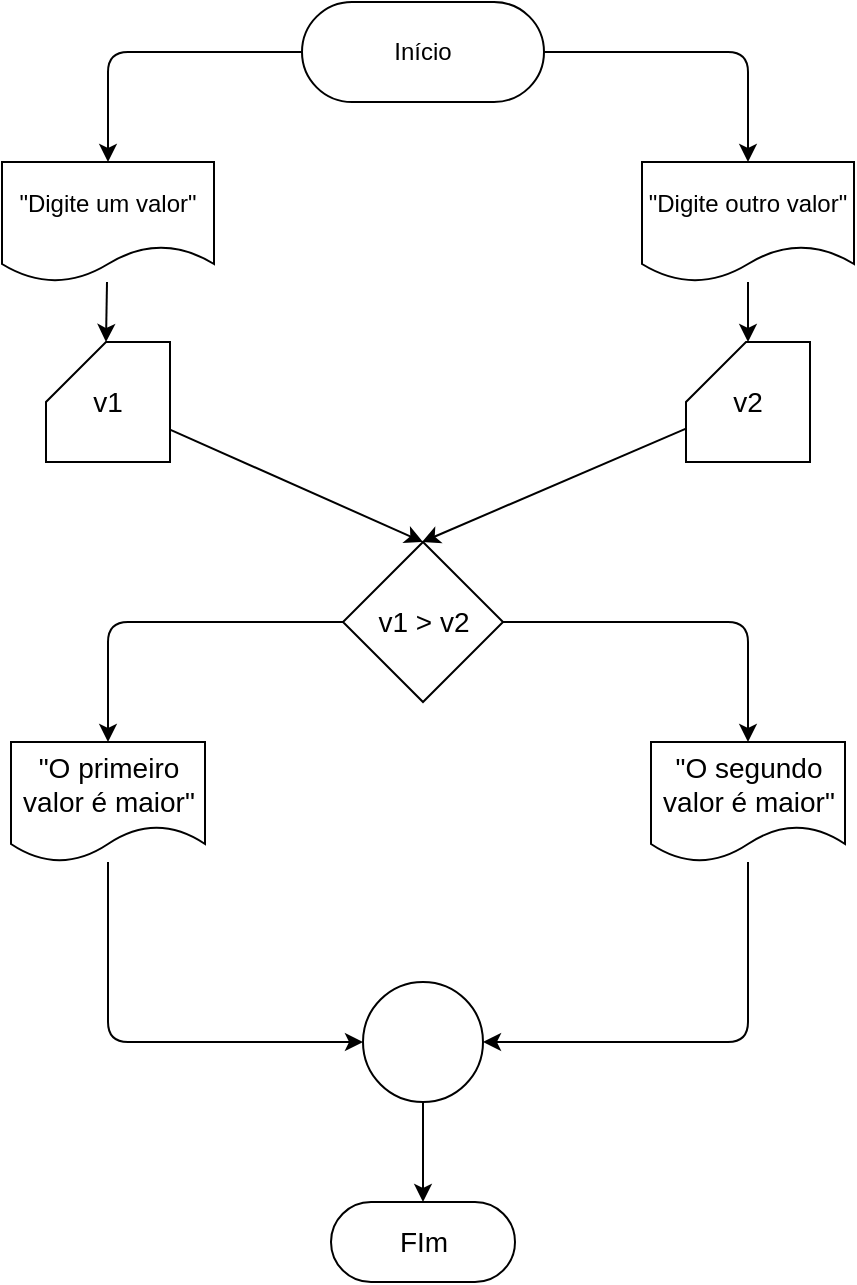 <mxfile>
    <diagram id="xDy3-FYPMfVufIT19xUY" name="Page-1">
        <mxGraphModel dx="798" dy="610" grid="1" gridSize="10" guides="1" tooltips="1" connect="1" arrows="1" fold="1" page="1" pageScale="1" pageWidth="827" pageHeight="1169" math="0" shadow="0">
            <root>
                <mxCell id="0"/>
                <mxCell id="1" parent="0"/>
                <mxCell id="6" style="edgeStyle=none;html=1;entryX=0.5;entryY=0;entryDx=0;entryDy=0;" edge="1" parent="1" source="2" target="3">
                    <mxGeometry relative="1" as="geometry">
                        <Array as="points">
                            <mxPoint x="263" y="65"/>
                        </Array>
                    </mxGeometry>
                </mxCell>
                <mxCell id="7" style="edgeStyle=none;html=1;entryX=0.5;entryY=0;entryDx=0;entryDy=0;" edge="1" parent="1" source="2" target="4">
                    <mxGeometry relative="1" as="geometry">
                        <Array as="points">
                            <mxPoint x="583" y="65"/>
                        </Array>
                    </mxGeometry>
                </mxCell>
                <mxCell id="2" value="Início" style="rounded=1;whiteSpace=wrap;html=1;arcSize=50;" vertex="1" parent="1">
                    <mxGeometry x="360" y="40" width="121" height="50" as="geometry"/>
                </mxCell>
                <mxCell id="10" style="edgeStyle=none;html=1;entryX=0;entryY=0;entryDx=30;entryDy=0;entryPerimeter=0;fontSize=14;" edge="1" parent="1" source="3" target="8">
                    <mxGeometry relative="1" as="geometry"/>
                </mxCell>
                <mxCell id="3" value="&quot;Digite um valor&quot;" style="shape=document;whiteSpace=wrap;html=1;boundedLbl=1;" vertex="1" parent="1">
                    <mxGeometry x="210" y="120" width="106" height="60" as="geometry"/>
                </mxCell>
                <mxCell id="11" style="edgeStyle=none;html=1;entryX=0.5;entryY=0;entryDx=0;entryDy=0;entryPerimeter=0;fontSize=14;" edge="1" parent="1" source="4" target="9">
                    <mxGeometry relative="1" as="geometry"/>
                </mxCell>
                <mxCell id="4" value="&quot;Digite outro valor&quot;" style="shape=document;whiteSpace=wrap;html=1;boundedLbl=1;" vertex="1" parent="1">
                    <mxGeometry x="530" y="120" width="106" height="60" as="geometry"/>
                </mxCell>
                <mxCell id="13" style="edgeStyle=none;html=1;entryX=0.5;entryY=0;entryDx=0;entryDy=0;fontSize=14;" edge="1" parent="1" source="8" target="12">
                    <mxGeometry relative="1" as="geometry"/>
                </mxCell>
                <mxCell id="8" value="&lt;font style=&quot;font-size: 14px&quot;&gt;v1&lt;/font&gt;" style="shape=card;whiteSpace=wrap;html=1;" vertex="1" parent="1">
                    <mxGeometry x="232" y="210" width="62" height="60" as="geometry"/>
                </mxCell>
                <mxCell id="14" style="edgeStyle=none;html=1;fontSize=14;" edge="1" parent="1" source="9">
                    <mxGeometry relative="1" as="geometry">
                        <mxPoint x="420" y="310" as="targetPoint"/>
                    </mxGeometry>
                </mxCell>
                <mxCell id="9" value="&lt;font style=&quot;font-size: 14px&quot;&gt;v2&lt;/font&gt;" style="shape=card;whiteSpace=wrap;html=1;" vertex="1" parent="1">
                    <mxGeometry x="552" y="210" width="62" height="60" as="geometry"/>
                </mxCell>
                <mxCell id="18" style="edgeStyle=none;html=1;entryX=0.5;entryY=0;entryDx=0;entryDy=0;fontSize=14;" edge="1" parent="1" source="12" target="15">
                    <mxGeometry relative="1" as="geometry">
                        <Array as="points">
                            <mxPoint x="263" y="350"/>
                        </Array>
                    </mxGeometry>
                </mxCell>
                <mxCell id="19" style="edgeStyle=none;html=1;entryX=0.5;entryY=0;entryDx=0;entryDy=0;fontSize=14;" edge="1" parent="1" source="12" target="17">
                    <mxGeometry relative="1" as="geometry">
                        <Array as="points">
                            <mxPoint x="583" y="350"/>
                        </Array>
                    </mxGeometry>
                </mxCell>
                <mxCell id="12" value="v1 &amp;gt; v2" style="rhombus;whiteSpace=wrap;html=1;fontSize=14;" vertex="1" parent="1">
                    <mxGeometry x="380.5" y="310" width="80" height="80" as="geometry"/>
                </mxCell>
                <mxCell id="21" style="edgeStyle=none;html=1;entryX=0;entryY=0.5;entryDx=0;entryDy=0;fontSize=14;" edge="1" parent="1" source="15" target="20">
                    <mxGeometry relative="1" as="geometry">
                        <Array as="points">
                            <mxPoint x="263" y="560"/>
                        </Array>
                    </mxGeometry>
                </mxCell>
                <mxCell id="15" value="&quot;O primeiro valor é maior&quot;" style="shape=document;whiteSpace=wrap;html=1;boundedLbl=1;fontSize=14;" vertex="1" parent="1">
                    <mxGeometry x="214.5" y="410" width="97" height="60" as="geometry"/>
                </mxCell>
                <mxCell id="22" style="edgeStyle=none;html=1;entryX=1;entryY=0.5;entryDx=0;entryDy=0;fontSize=14;" edge="1" parent="1" source="17" target="20">
                    <mxGeometry relative="1" as="geometry">
                        <Array as="points">
                            <mxPoint x="583" y="560"/>
                        </Array>
                    </mxGeometry>
                </mxCell>
                <mxCell id="17" value="&quot;O segundo valor é maior&quot;" style="shape=document;whiteSpace=wrap;html=1;boundedLbl=1;fontSize=14;" vertex="1" parent="1">
                    <mxGeometry x="534.5" y="410" width="97" height="60" as="geometry"/>
                </mxCell>
                <mxCell id="24" style="edgeStyle=none;html=1;entryX=0.5;entryY=0;entryDx=0;entryDy=0;fontSize=14;" edge="1" parent="1" source="20" target="23">
                    <mxGeometry relative="1" as="geometry"/>
                </mxCell>
                <mxCell id="20" value="" style="ellipse;whiteSpace=wrap;html=1;aspect=fixed;fontSize=14;" vertex="1" parent="1">
                    <mxGeometry x="390.5" y="530" width="60" height="60" as="geometry"/>
                </mxCell>
                <mxCell id="23" value="FIm" style="rounded=1;whiteSpace=wrap;html=1;fontSize=14;arcSize=50;" vertex="1" parent="1">
                    <mxGeometry x="374.5" y="640" width="92" height="40" as="geometry"/>
                </mxCell>
            </root>
        </mxGraphModel>
    </diagram>
</mxfile>